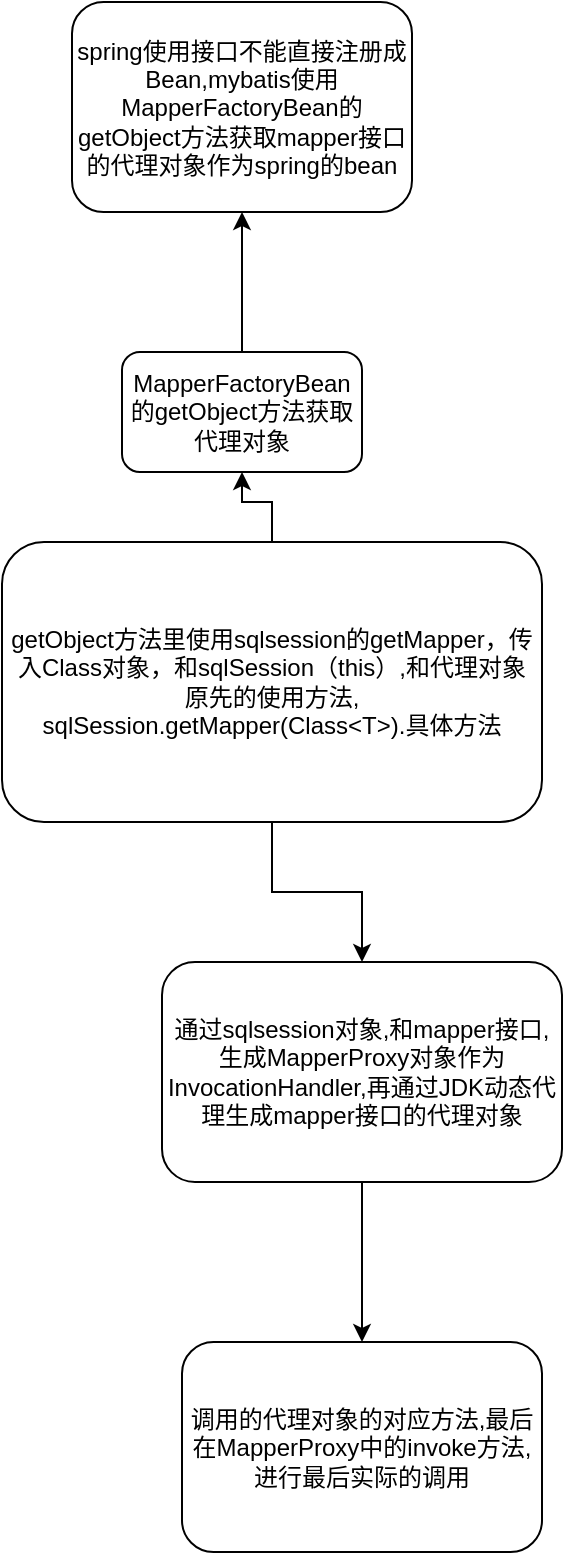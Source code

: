 <mxfile version="17.1.3" type="github">
  <diagram id="C5RBs43oDa-KdzZeNtuy" name="Page-1">
    <mxGraphModel dx="1020" dy="1697" grid="1" gridSize="10" guides="1" tooltips="1" connect="1" arrows="1" fold="1" page="1" pageScale="1" pageWidth="827" pageHeight="1169" math="0" shadow="0">
      <root>
        <mxCell id="WIyWlLk6GJQsqaUBKTNV-0" />
        <mxCell id="WIyWlLk6GJQsqaUBKTNV-1" parent="WIyWlLk6GJQsqaUBKTNV-0" />
        <mxCell id="1snyJA8pV_e4G8mCg820-1" value="" style="edgeStyle=orthogonalEdgeStyle;rounded=0;orthogonalLoop=1;jettySize=auto;html=1;" edge="1" parent="WIyWlLk6GJQsqaUBKTNV-1" source="WIyWlLk6GJQsqaUBKTNV-3" target="1snyJA8pV_e4G8mCg820-0">
          <mxGeometry relative="1" as="geometry" />
        </mxCell>
        <mxCell id="1snyJA8pV_e4G8mCg820-5" value="" style="edgeStyle=orthogonalEdgeStyle;rounded=0;orthogonalLoop=1;jettySize=auto;html=1;" edge="1" parent="WIyWlLk6GJQsqaUBKTNV-1" source="WIyWlLk6GJQsqaUBKTNV-3" target="1snyJA8pV_e4G8mCg820-4">
          <mxGeometry relative="1" as="geometry" />
        </mxCell>
        <mxCell id="WIyWlLk6GJQsqaUBKTNV-3" value="getObject方法里使用sqlsession的getMapper，传入Class对象，和sqlSession（this）,和代理对象&lt;br&gt;原先的使用方法, sqlSession.getMapper(Class&amp;lt;T&amp;gt;).具体方法" style="rounded=1;whiteSpace=wrap;html=1;fontSize=12;glass=0;strokeWidth=1;shadow=0;" parent="WIyWlLk6GJQsqaUBKTNV-1" vertex="1">
          <mxGeometry x="140" y="40" width="270" height="140" as="geometry" />
        </mxCell>
        <mxCell id="1snyJA8pV_e4G8mCg820-3" value="" style="edgeStyle=orthogonalEdgeStyle;rounded=0;orthogonalLoop=1;jettySize=auto;html=1;" edge="1" parent="WIyWlLk6GJQsqaUBKTNV-1" source="1snyJA8pV_e4G8mCg820-0" target="1snyJA8pV_e4G8mCg820-2">
          <mxGeometry relative="1" as="geometry" />
        </mxCell>
        <mxCell id="1snyJA8pV_e4G8mCg820-0" value="通过sqlsession对象,和mapper接口,生成MapperProxy对象作为InvocationHandler,再通过JDK动态代理生成mapper接口的代理对象" style="rounded=1;whiteSpace=wrap;html=1;glass=0;strokeWidth=1;shadow=0;" vertex="1" parent="WIyWlLk6GJQsqaUBKTNV-1">
          <mxGeometry x="220" y="250" width="200" height="110" as="geometry" />
        </mxCell>
        <mxCell id="1snyJA8pV_e4G8mCg820-2" value="调用的代理对象的对应方法,最后在MapperProxy中的invoke方法,进行最后实际的调用" style="rounded=1;whiteSpace=wrap;html=1;glass=0;strokeWidth=1;shadow=0;" vertex="1" parent="WIyWlLk6GJQsqaUBKTNV-1">
          <mxGeometry x="230" y="440" width="180" height="105" as="geometry" />
        </mxCell>
        <mxCell id="1snyJA8pV_e4G8mCg820-7" value="" style="edgeStyle=orthogonalEdgeStyle;rounded=0;orthogonalLoop=1;jettySize=auto;html=1;" edge="1" parent="WIyWlLk6GJQsqaUBKTNV-1" source="1snyJA8pV_e4G8mCg820-4" target="1snyJA8pV_e4G8mCg820-6">
          <mxGeometry relative="1" as="geometry" />
        </mxCell>
        <mxCell id="1snyJA8pV_e4G8mCg820-4" value="MapperFactoryBean的getObject方法获取代理对象" style="rounded=1;whiteSpace=wrap;html=1;glass=0;strokeWidth=1;shadow=0;" vertex="1" parent="WIyWlLk6GJQsqaUBKTNV-1">
          <mxGeometry x="200" y="-55" width="120" height="60" as="geometry" />
        </mxCell>
        <mxCell id="1snyJA8pV_e4G8mCg820-6" value="spring使用接口不能直接注册成Bean,mybatis使用MapperFactoryBean的getObject方法获取mapper接口的代理对象作为spring的bean" style="whiteSpace=wrap;html=1;rounded=1;glass=0;strokeWidth=1;shadow=0;" vertex="1" parent="WIyWlLk6GJQsqaUBKTNV-1">
          <mxGeometry x="175" y="-230" width="170" height="105" as="geometry" />
        </mxCell>
      </root>
    </mxGraphModel>
  </diagram>
</mxfile>
